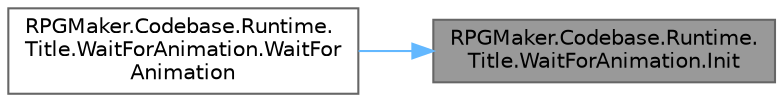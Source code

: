digraph "RPGMaker.Codebase.Runtime.Title.WaitForAnimation.Init"
{
 // LATEX_PDF_SIZE
  bgcolor="transparent";
  edge [fontname=Helvetica,fontsize=10,labelfontname=Helvetica,labelfontsize=10];
  node [fontname=Helvetica,fontsize=10,shape=box,height=0.2,width=0.4];
  rankdir="RL";
  Node1 [id="Node000001",label="RPGMaker.Codebase.Runtime.\lTitle.WaitForAnimation.Init",height=0.2,width=0.4,color="gray40", fillcolor="grey60", style="filled", fontcolor="black",tooltip="😁 初期化"];
  Node1 -> Node2 [id="edge1_Node000001_Node000002",dir="back",color="steelblue1",style="solid",tooltip=" "];
  Node2 [id="Node000002",label="RPGMaker.Codebase.Runtime.\lTitle.WaitForAnimation.WaitFor\lAnimation",height=0.2,width=0.4,color="grey40", fillcolor="white", style="filled",URL="$d4/d2d/class_r_p_g_maker_1_1_codebase_1_1_runtime_1_1_title_1_1_wait_for_animation.html#a69657d12b0daa77f85d1ac19d511e27e",tooltip="😁 生成"];
}
